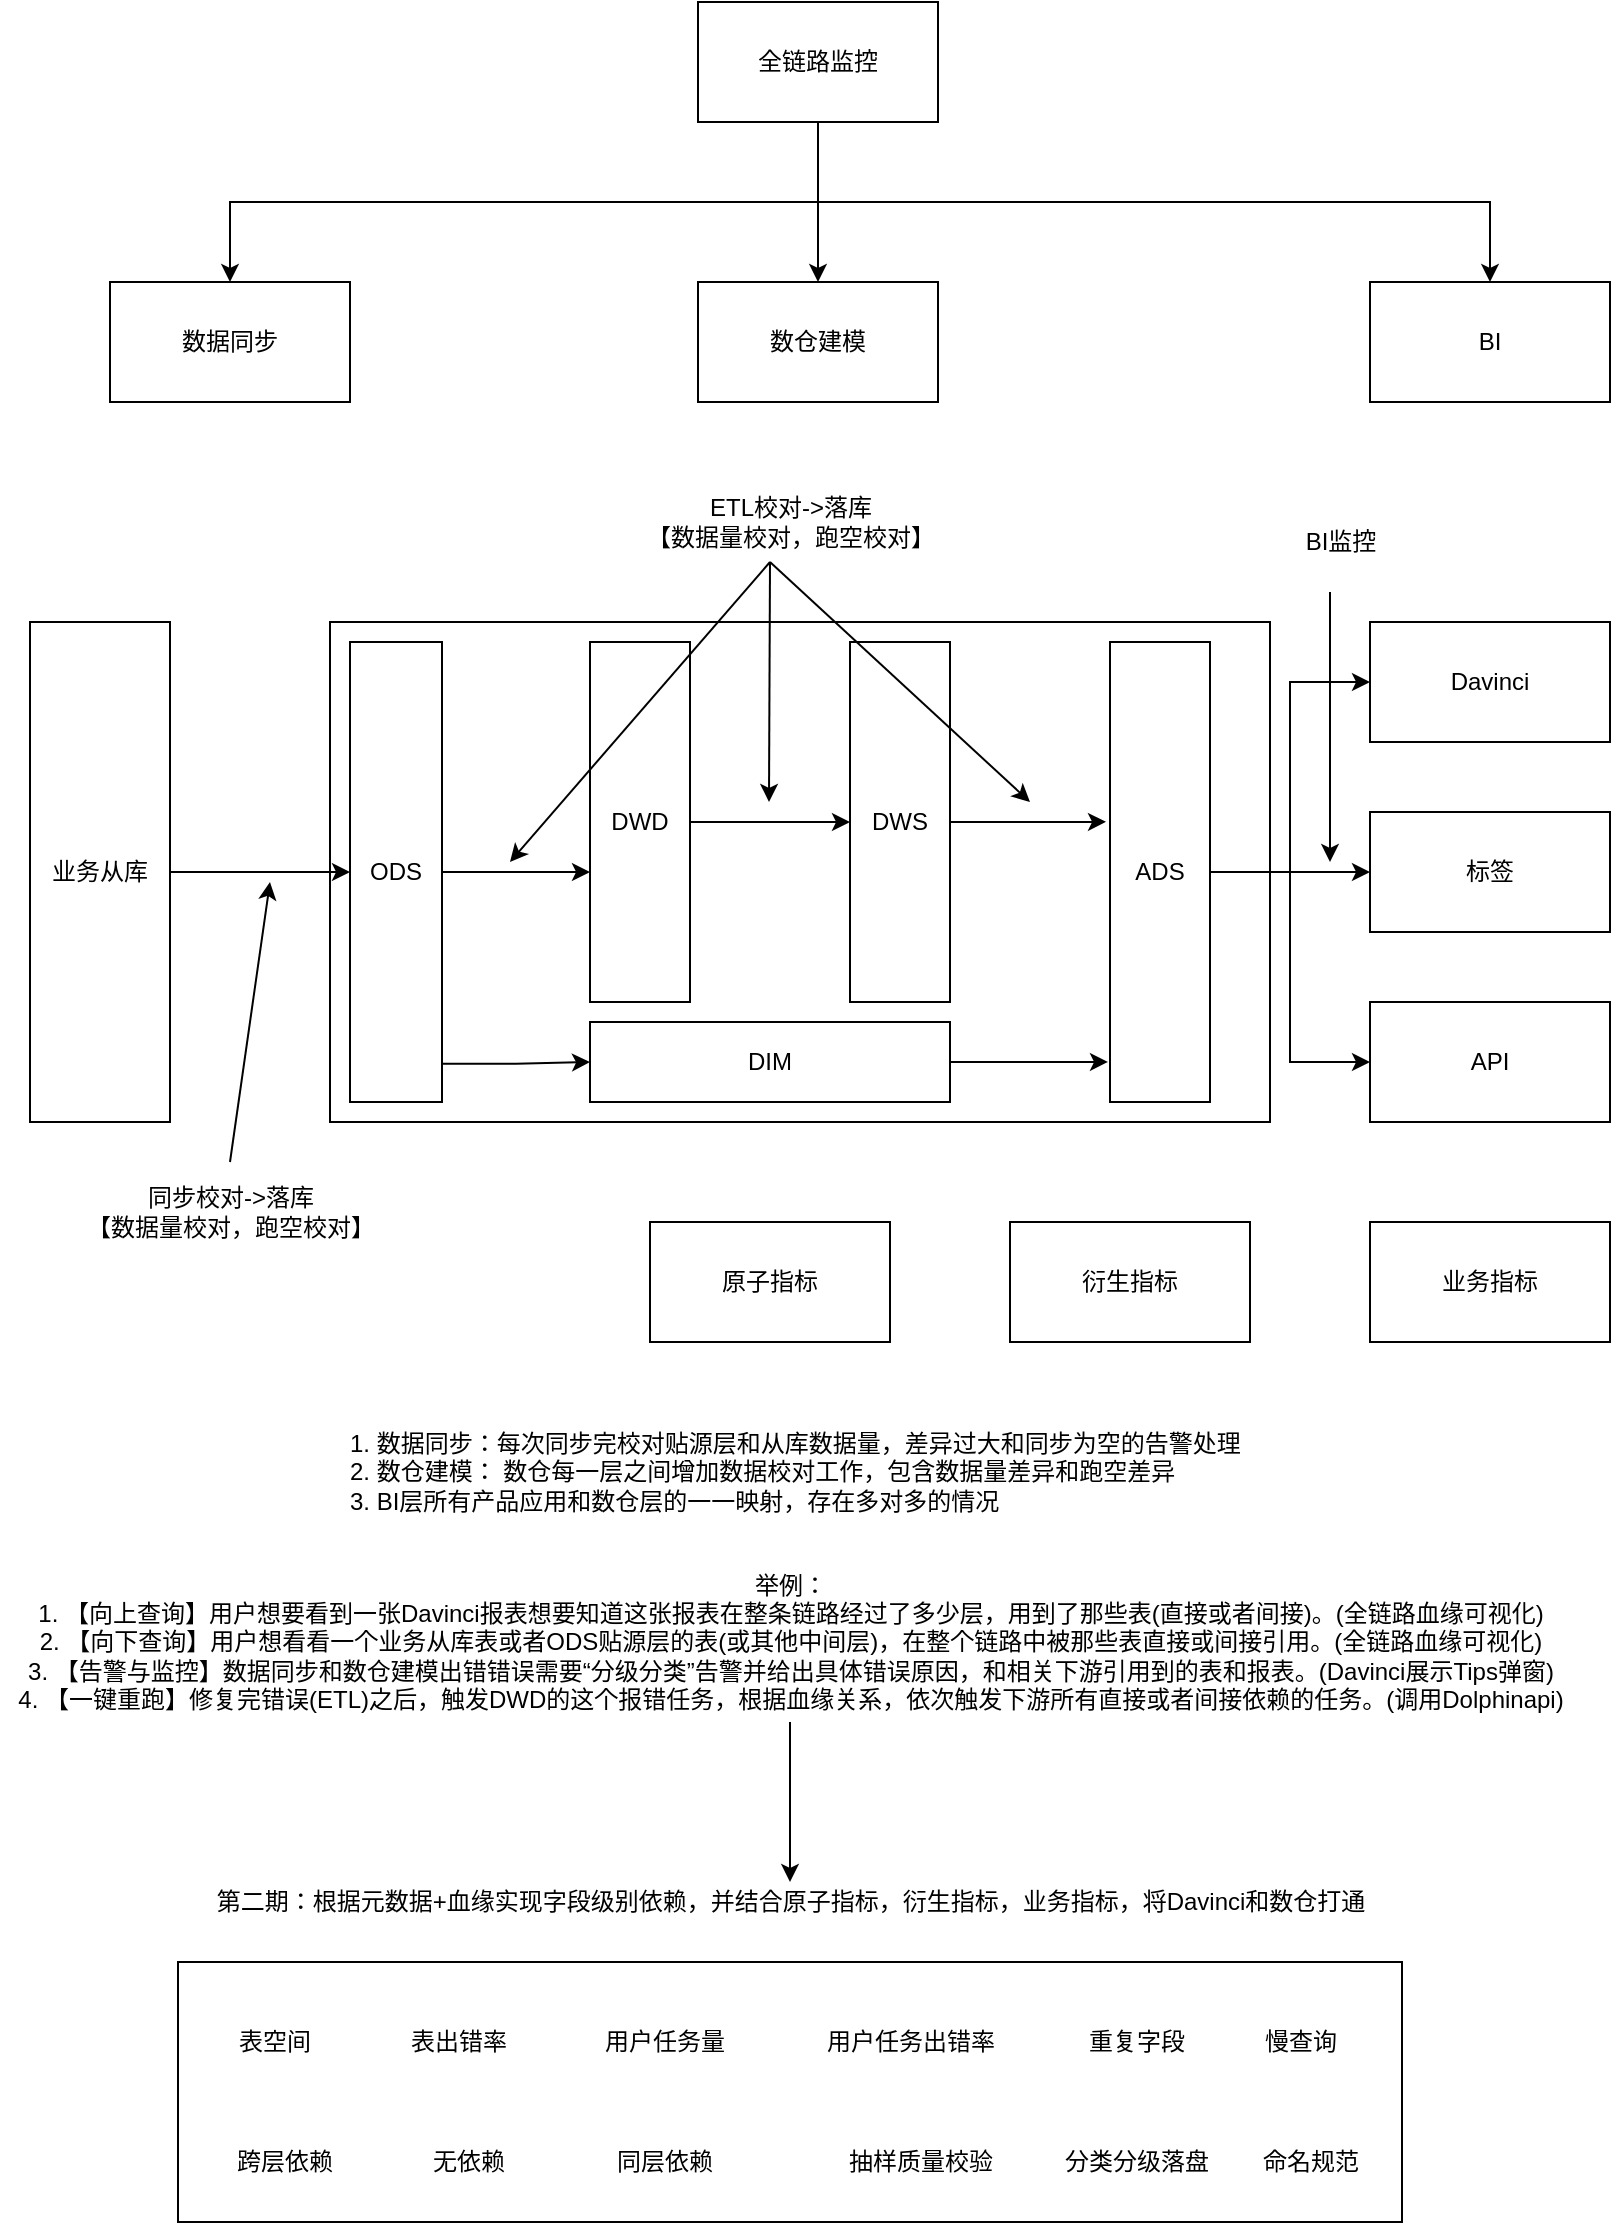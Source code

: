 <mxfile version="15.8.9" type="github"><diagram id="bXmu-x-yeNZL8xYzMDwP" name="Page-1"><mxGraphModel dx="2253" dy="688" grid="1" gridSize="10" guides="1" tooltips="1" connect="1" arrows="1" fold="1" page="1" pageScale="1" pageWidth="827" pageHeight="1169" math="0" shadow="0"><root><mxCell id="0"/><mxCell id="1" parent="0"/><mxCell id="zl-geHBXYKXyuFMlldFD-1" value="" style="whiteSpace=wrap;html=1;align=center;" parent="1" vertex="1"><mxGeometry x="79" y="1090" width="612" height="130" as="geometry"/></mxCell><mxCell id="zl-geHBXYKXyuFMlldFD-2" style="edgeStyle=orthogonalEdgeStyle;rounded=0;orthogonalLoop=1;jettySize=auto;html=1;exitX=0.5;exitY=1;exitDx=0;exitDy=0;entryX=0.5;entryY=0;entryDx=0;entryDy=0;" parent="1" source="zl-geHBXYKXyuFMlldFD-5" target="zl-geHBXYKXyuFMlldFD-6" edge="1"><mxGeometry relative="1" as="geometry"/></mxCell><mxCell id="zl-geHBXYKXyuFMlldFD-3" style="edgeStyle=orthogonalEdgeStyle;rounded=0;orthogonalLoop=1;jettySize=auto;html=1;exitX=0.5;exitY=1;exitDx=0;exitDy=0;entryX=0.5;entryY=0;entryDx=0;entryDy=0;" parent="1" source="zl-geHBXYKXyuFMlldFD-5" target="zl-geHBXYKXyuFMlldFD-7" edge="1"><mxGeometry relative="1" as="geometry"/></mxCell><mxCell id="zl-geHBXYKXyuFMlldFD-4" style="edgeStyle=orthogonalEdgeStyle;rounded=0;orthogonalLoop=1;jettySize=auto;html=1;exitX=0.5;exitY=1;exitDx=0;exitDy=0;" parent="1" source="zl-geHBXYKXyuFMlldFD-5" target="zl-geHBXYKXyuFMlldFD-8" edge="1"><mxGeometry relative="1" as="geometry"/></mxCell><mxCell id="zl-geHBXYKXyuFMlldFD-5" value="全链路监控" style="whiteSpace=wrap;html=1;" parent="1" vertex="1"><mxGeometry x="339" y="110" width="120" height="60" as="geometry"/></mxCell><mxCell id="zl-geHBXYKXyuFMlldFD-6" value="数据同步" style="whiteSpace=wrap;html=1;" parent="1" vertex="1"><mxGeometry x="45" y="250" width="120" height="60" as="geometry"/></mxCell><mxCell id="zl-geHBXYKXyuFMlldFD-7" value="数仓建模" style="whiteSpace=wrap;html=1;" parent="1" vertex="1"><mxGeometry x="339" y="250" width="120" height="60" as="geometry"/></mxCell><mxCell id="zl-geHBXYKXyuFMlldFD-8" value="BI" style="whiteSpace=wrap;html=1;" parent="1" vertex="1"><mxGeometry x="675" y="250" width="120" height="60" as="geometry"/></mxCell><mxCell id="zl-geHBXYKXyuFMlldFD-9" value="Davinci" style="whiteSpace=wrap;html=1;" parent="1" vertex="1"><mxGeometry x="675" y="420" width="120" height="60" as="geometry"/></mxCell><mxCell id="zl-geHBXYKXyuFMlldFD-10" value="标签" style="whiteSpace=wrap;html=1;" parent="1" vertex="1"><mxGeometry x="675" y="515" width="120" height="60" as="geometry"/></mxCell><mxCell id="zl-geHBXYKXyuFMlldFD-11" value="API" style="whiteSpace=wrap;html=1;" parent="1" vertex="1"><mxGeometry x="675" y="610" width="120" height="60" as="geometry"/></mxCell><mxCell id="zl-geHBXYKXyuFMlldFD-12" value="" style="whiteSpace=wrap;html=1;" parent="1" vertex="1"><mxGeometry x="155" y="420" width="470" height="250" as="geometry"/></mxCell><mxCell id="zl-geHBXYKXyuFMlldFD-13" style="edgeStyle=orthogonalEdgeStyle;rounded=0;orthogonalLoop=1;jettySize=auto;html=1;exitX=1;exitY=0.5;exitDx=0;exitDy=0;entryX=0;entryY=0.639;entryDx=0;entryDy=0;entryPerimeter=0;" parent="1" source="zl-geHBXYKXyuFMlldFD-15" target="zl-geHBXYKXyuFMlldFD-19" edge="1"><mxGeometry relative="1" as="geometry"/></mxCell><mxCell id="zl-geHBXYKXyuFMlldFD-14" style="edgeStyle=orthogonalEdgeStyle;rounded=0;orthogonalLoop=1;jettySize=auto;html=1;exitX=0.978;exitY=0.917;exitDx=0;exitDy=0;entryX=0;entryY=0.5;entryDx=0;entryDy=0;exitPerimeter=0;" parent="1" source="zl-geHBXYKXyuFMlldFD-15" target="zl-geHBXYKXyuFMlldFD-21" edge="1"><mxGeometry relative="1" as="geometry"/></mxCell><mxCell id="zl-geHBXYKXyuFMlldFD-15" value="ODS" style="whiteSpace=wrap;html=1;" parent="1" vertex="1"><mxGeometry x="165" y="430" width="46" height="230" as="geometry"/></mxCell><mxCell id="zl-geHBXYKXyuFMlldFD-16" style="edgeStyle=orthogonalEdgeStyle;rounded=0;orthogonalLoop=1;jettySize=auto;html=1;exitX=1;exitY=0.5;exitDx=0;exitDy=0;" parent="1" source="zl-geHBXYKXyuFMlldFD-17" target="zl-geHBXYKXyuFMlldFD-15" edge="1"><mxGeometry relative="1" as="geometry"/></mxCell><mxCell id="zl-geHBXYKXyuFMlldFD-17" value="业务从库" style="whiteSpace=wrap;html=1;" parent="1" vertex="1"><mxGeometry x="5" y="420" width="70" height="250" as="geometry"/></mxCell><mxCell id="zl-geHBXYKXyuFMlldFD-18" style="edgeStyle=orthogonalEdgeStyle;rounded=0;orthogonalLoop=1;jettySize=auto;html=1;exitX=1;exitY=0.5;exitDx=0;exitDy=0;entryX=0;entryY=0.5;entryDx=0;entryDy=0;" parent="1" source="zl-geHBXYKXyuFMlldFD-19" target="zl-geHBXYKXyuFMlldFD-23" edge="1"><mxGeometry relative="1" as="geometry"/></mxCell><mxCell id="zl-geHBXYKXyuFMlldFD-19" value="DWD" style="whiteSpace=wrap;html=1;" parent="1" vertex="1"><mxGeometry x="285" y="430" width="50" height="180" as="geometry"/></mxCell><mxCell id="zl-geHBXYKXyuFMlldFD-20" style="edgeStyle=orthogonalEdgeStyle;rounded=0;orthogonalLoop=1;jettySize=auto;html=1;exitX=1;exitY=0.5;exitDx=0;exitDy=0;entryX=-0.02;entryY=0.913;entryDx=0;entryDy=0;entryPerimeter=0;" parent="1" source="zl-geHBXYKXyuFMlldFD-21" target="zl-geHBXYKXyuFMlldFD-27" edge="1"><mxGeometry relative="1" as="geometry"/></mxCell><mxCell id="zl-geHBXYKXyuFMlldFD-21" value="DIM" style="whiteSpace=wrap;html=1;" parent="1" vertex="1"><mxGeometry x="285" y="620" width="180" height="40" as="geometry"/></mxCell><mxCell id="zl-geHBXYKXyuFMlldFD-22" style="edgeStyle=orthogonalEdgeStyle;rounded=0;orthogonalLoop=1;jettySize=auto;html=1;exitX=1;exitY=0.5;exitDx=0;exitDy=0;entryX=-0.04;entryY=0.391;entryDx=0;entryDy=0;entryPerimeter=0;" parent="1" source="zl-geHBXYKXyuFMlldFD-23" target="zl-geHBXYKXyuFMlldFD-27" edge="1"><mxGeometry relative="1" as="geometry"/></mxCell><mxCell id="zl-geHBXYKXyuFMlldFD-23" value="DWS" style="whiteSpace=wrap;html=1;" parent="1" vertex="1"><mxGeometry x="415" y="430" width="50" height="180" as="geometry"/></mxCell><mxCell id="zl-geHBXYKXyuFMlldFD-24" style="edgeStyle=orthogonalEdgeStyle;rounded=0;orthogonalLoop=1;jettySize=auto;html=1;exitX=1;exitY=0.5;exitDx=0;exitDy=0;entryX=0;entryY=0.5;entryDx=0;entryDy=0;" parent="1" source="zl-geHBXYKXyuFMlldFD-27" target="zl-geHBXYKXyuFMlldFD-9" edge="1"><mxGeometry relative="1" as="geometry"/></mxCell><mxCell id="zl-geHBXYKXyuFMlldFD-25" style="edgeStyle=orthogonalEdgeStyle;rounded=0;orthogonalLoop=1;jettySize=auto;html=1;exitX=1;exitY=0.5;exitDx=0;exitDy=0;" parent="1" source="zl-geHBXYKXyuFMlldFD-27" target="zl-geHBXYKXyuFMlldFD-10" edge="1"><mxGeometry relative="1" as="geometry"/></mxCell><mxCell id="zl-geHBXYKXyuFMlldFD-26" style="edgeStyle=orthogonalEdgeStyle;rounded=0;orthogonalLoop=1;jettySize=auto;html=1;exitX=1;exitY=0.5;exitDx=0;exitDy=0;entryX=0;entryY=0.5;entryDx=0;entryDy=0;" parent="1" source="zl-geHBXYKXyuFMlldFD-27" target="zl-geHBXYKXyuFMlldFD-11" edge="1"><mxGeometry relative="1" as="geometry"/></mxCell><mxCell id="zl-geHBXYKXyuFMlldFD-27" value="ADS" style="whiteSpace=wrap;html=1;" parent="1" vertex="1"><mxGeometry x="545" y="430" width="50" height="230" as="geometry"/></mxCell><mxCell id="zl-geHBXYKXyuFMlldFD-28" value="原子指标" style="whiteSpace=wrap;html=1;" parent="1" vertex="1"><mxGeometry x="315" y="720" width="120" height="60" as="geometry"/></mxCell><mxCell id="zl-geHBXYKXyuFMlldFD-29" value="衍生指标" style="whiteSpace=wrap;html=1;" parent="1" vertex="1"><mxGeometry x="495" y="720" width="120" height="60" as="geometry"/></mxCell><mxCell id="zl-geHBXYKXyuFMlldFD-30" value="业务指标" style="whiteSpace=wrap;html=1;" parent="1" vertex="1"><mxGeometry x="675" y="720" width="120" height="60" as="geometry"/></mxCell><mxCell id="zl-geHBXYKXyuFMlldFD-31" value="" style="endArrow=classic;html=1;" parent="1" edge="1"><mxGeometry width="50" height="50" relative="1" as="geometry"><mxPoint x="105" y="690" as="sourcePoint"/><mxPoint x="125" y="550" as="targetPoint"/></mxGeometry></mxCell><mxCell id="zl-geHBXYKXyuFMlldFD-32" value="同步校对-&amp;gt;落库&lt;br&gt;【数据量校对，跑空校对】" style="text;html=1;align=center;verticalAlign=middle;resizable=0;points=[];autosize=1;" parent="1" vertex="1"><mxGeometry x="25" y="700" width="160" height="30" as="geometry"/></mxCell><mxCell id="zl-geHBXYKXyuFMlldFD-33" value="" style="endArrow=classic;html=1;" parent="1" edge="1"><mxGeometry width="50" height="50" relative="1" as="geometry"><mxPoint x="375" y="390" as="sourcePoint"/><mxPoint x="245" y="540" as="targetPoint"/></mxGeometry></mxCell><mxCell id="zl-geHBXYKXyuFMlldFD-34" value="" style="endArrow=classic;html=1;" parent="1" edge="1"><mxGeometry width="50" height="50" relative="1" as="geometry"><mxPoint x="375" y="390" as="sourcePoint"/><mxPoint x="374.5" y="510" as="targetPoint"/></mxGeometry></mxCell><mxCell id="zl-geHBXYKXyuFMlldFD-35" value="" style="endArrow=classic;html=1;" parent="1" edge="1"><mxGeometry width="50" height="50" relative="1" as="geometry"><mxPoint x="375" y="390" as="sourcePoint"/><mxPoint x="505" y="510" as="targetPoint"/></mxGeometry></mxCell><mxCell id="zl-geHBXYKXyuFMlldFD-36" value="ETL校对-&amp;gt;落库&lt;br&gt;【数据量校对，跑空校对】" style="text;html=1;align=center;verticalAlign=middle;resizable=0;points=[];autosize=1;" parent="1" vertex="1"><mxGeometry x="305" y="355" width="160" height="30" as="geometry"/></mxCell><mxCell id="zl-geHBXYKXyuFMlldFD-37" value="" style="endArrow=classic;html=1;" parent="1" edge="1"><mxGeometry width="50" height="50" relative="1" as="geometry"><mxPoint x="655" y="405" as="sourcePoint"/><mxPoint x="655" y="540" as="targetPoint"/></mxGeometry></mxCell><mxCell id="zl-geHBXYKXyuFMlldFD-38" value="BI监控" style="text;html=1;align=center;verticalAlign=middle;resizable=0;points=[];autosize=1;" parent="1" vertex="1"><mxGeometry x="635" y="370" width="50" height="20" as="geometry"/></mxCell><mxCell id="zl-geHBXYKXyuFMlldFD-39" value="1. 数据同步：每次同步完校对贴源层和从库数据量，差异过大和同步为空的告警处理&lt;br&gt;2. 数仓建模： 数仓每一层之间增加数据校对工作，包含数据量差异和跑空差异&lt;br&gt;3. BI层所有产品应用和数仓层的一一映射，存在多对多的情况" style="text;html=1;align=left;verticalAlign=middle;resizable=0;points=[];autosize=1;" parent="1" vertex="1"><mxGeometry x="163" y="820" width="460" height="50" as="geometry"/></mxCell><mxCell id="zl-geHBXYKXyuFMlldFD-40" value="" style="edgeStyle=orthogonalEdgeStyle;rounded=0;orthogonalLoop=1;jettySize=auto;html=1;" parent="1" source="zl-geHBXYKXyuFMlldFD-41" target="zl-geHBXYKXyuFMlldFD-42" edge="1"><mxGeometry relative="1" as="geometry"/></mxCell><mxCell id="zl-geHBXYKXyuFMlldFD-41" value="举例：&lt;br&gt;1. 【向上查询】用户想要看到一张Davinci报表想要知道这张报表在整条链路经过了多少层，用到了那些表(直接或者间接)。(全链路血缘可视化)&lt;br&gt;2. 【向下查询】用户想看看一个业务从库表或者ODS贴源层的表(或其他中间层)，在整个链路中被那些表直接或间接引用。(全链路血缘可视化)&lt;br&gt;3. 【告警与监控】数据同步和数仓建模出错错误需要“分级分类”告警并给出具体错误原因，和相关下游引用到的表和报表。(Davinci展示Tips弹窗)&lt;br&gt;4. 【一键重跑】修复完错误(ETL)之后，触发DWD的这个报错任务，根据血缘关系，依次触发下游所有直接或者间接依赖的任务。(调用Dolphinapi)&lt;br&gt;" style="text;html=1;align=center;verticalAlign=middle;resizable=0;points=[];autosize=1;" parent="1" vertex="1"><mxGeometry x="-10" y="890" width="790" height="80" as="geometry"/></mxCell><mxCell id="zl-geHBXYKXyuFMlldFD-42" value="第二期：根据元数据+血缘实现字段级别依赖，并结合原子指标，衍生指标，业务指标，将Davinci和数仓打通" style="text;html=1;align=center;verticalAlign=middle;resizable=0;points=[];autosize=1;" parent="1" vertex="1"><mxGeometry x="90" y="1050" width="590" height="20" as="geometry"/></mxCell><mxCell id="zl-geHBXYKXyuFMlldFD-43" value="表空间" style="text;html=1;align=center;verticalAlign=middle;resizable=0;points=[];autosize=1;" parent="1" vertex="1"><mxGeometry x="102" y="1120" width="50" height="20" as="geometry"/></mxCell><mxCell id="zl-geHBXYKXyuFMlldFD-44" value="表出错率" style="text;html=1;align=center;verticalAlign=middle;resizable=0;points=[];autosize=1;" parent="1" vertex="1"><mxGeometry x="189" y="1120" width="60" height="20" as="geometry"/></mxCell><mxCell id="zl-geHBXYKXyuFMlldFD-45" value="用户任务量" style="text;html=1;align=center;verticalAlign=middle;resizable=0;points=[];autosize=1;" parent="1" vertex="1"><mxGeometry x="282" y="1120" width="80" height="20" as="geometry"/></mxCell><mxCell id="zl-geHBXYKXyuFMlldFD-46" value="用户任务出错率" style="text;html=1;align=center;verticalAlign=middle;resizable=0;points=[];autosize=1;" parent="1" vertex="1"><mxGeometry x="395" y="1120" width="100" height="20" as="geometry"/></mxCell><mxCell id="zl-geHBXYKXyuFMlldFD-47" value="重复字段" style="text;html=1;align=center;verticalAlign=middle;resizable=0;points=[];autosize=1;" parent="1" vertex="1"><mxGeometry x="528" y="1120" width="60" height="20" as="geometry"/></mxCell><mxCell id="zl-geHBXYKXyuFMlldFD-48" value="慢查询" style="text;html=1;align=center;verticalAlign=middle;resizable=0;points=[];autosize=1;" parent="1" vertex="1"><mxGeometry x="615" y="1120" width="50" height="20" as="geometry"/></mxCell><mxCell id="zl-geHBXYKXyuFMlldFD-49" value="同层依赖" style="text;html=1;align=center;verticalAlign=middle;resizable=0;points=[];autosize=1;" parent="1" vertex="1"><mxGeometry x="292" y="1180" width="60" height="20" as="geometry"/></mxCell><mxCell id="zl-geHBXYKXyuFMlldFD-50" value="跨层依赖" style="text;html=1;align=center;verticalAlign=middle;resizable=0;points=[];autosize=1;" parent="1" vertex="1"><mxGeometry x="102" y="1180" width="60" height="20" as="geometry"/></mxCell><mxCell id="zl-geHBXYKXyuFMlldFD-51" value="无依赖" style="text;html=1;align=center;verticalAlign=middle;resizable=0;points=[];autosize=1;" parent="1" vertex="1"><mxGeometry x="199" y="1180" width="50" height="20" as="geometry"/></mxCell><mxCell id="zl-geHBXYKXyuFMlldFD-52" value="命名规范" style="text;html=1;align=center;verticalAlign=middle;resizable=0;points=[];autosize=1;" parent="1" vertex="1"><mxGeometry x="615" y="1180" width="60" height="20" as="geometry"/></mxCell><mxCell id="zl-geHBXYKXyuFMlldFD-53" value="抽样质量校验" style="text;html=1;align=center;verticalAlign=middle;resizable=0;points=[];autosize=1;" parent="1" vertex="1"><mxGeometry x="405" y="1180" width="90" height="20" as="geometry"/></mxCell><mxCell id="zl-geHBXYKXyuFMlldFD-54" value="分类分级落盘" style="text;html=1;align=center;verticalAlign=middle;resizable=0;points=[];autosize=1;" parent="1" vertex="1"><mxGeometry x="513" y="1180" width="90" height="20" as="geometry"/></mxCell></root></mxGraphModel></diagram></mxfile>